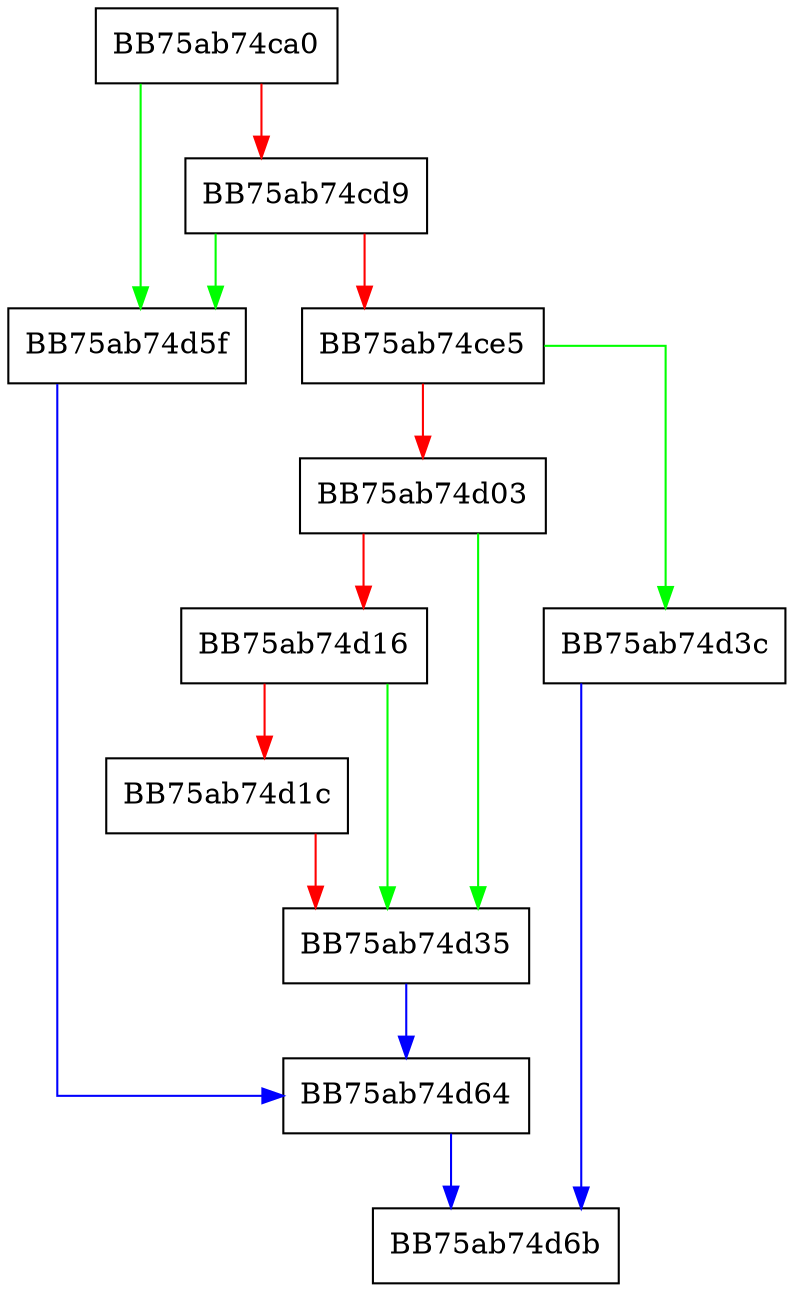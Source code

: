 digraph pfnGetAttribute {
  node [shape="box"];
  graph [splines=ortho];
  BB75ab74ca0 -> BB75ab74d5f [color="green"];
  BB75ab74ca0 -> BB75ab74cd9 [color="red"];
  BB75ab74cd9 -> BB75ab74d5f [color="green"];
  BB75ab74cd9 -> BB75ab74ce5 [color="red"];
  BB75ab74ce5 -> BB75ab74d3c [color="green"];
  BB75ab74ce5 -> BB75ab74d03 [color="red"];
  BB75ab74d03 -> BB75ab74d35 [color="green"];
  BB75ab74d03 -> BB75ab74d16 [color="red"];
  BB75ab74d16 -> BB75ab74d35 [color="green"];
  BB75ab74d16 -> BB75ab74d1c [color="red"];
  BB75ab74d1c -> BB75ab74d35 [color="red"];
  BB75ab74d35 -> BB75ab74d64 [color="blue"];
  BB75ab74d3c -> BB75ab74d6b [color="blue"];
  BB75ab74d5f -> BB75ab74d64 [color="blue"];
  BB75ab74d64 -> BB75ab74d6b [color="blue"];
}